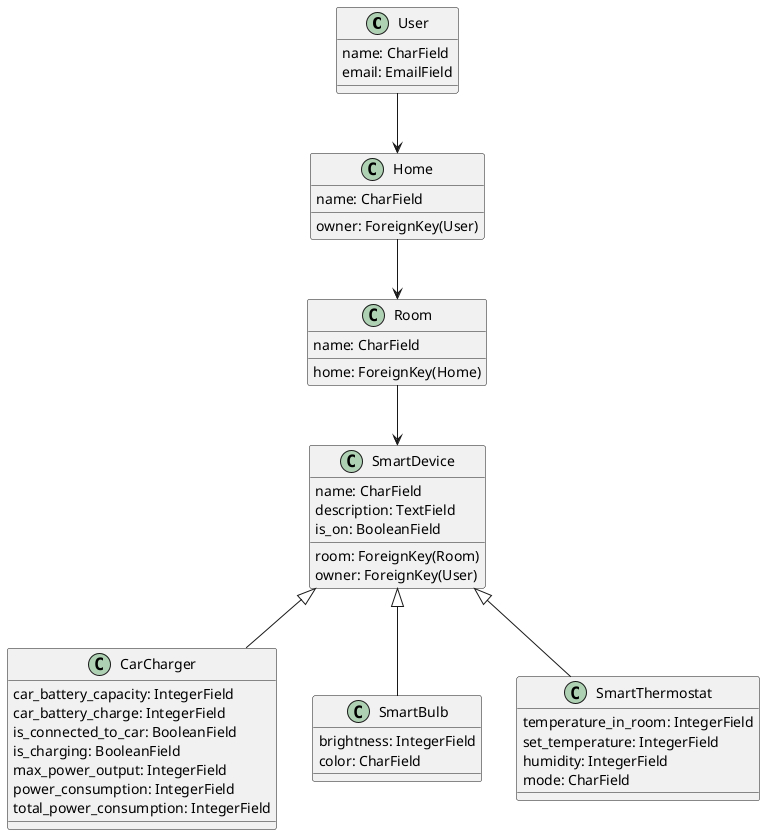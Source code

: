 @startuml
'https://plantuml.com/class-diagram

class User {
    name: CharField
    email: EmailField

}

class Home {
    name: CharField
    owner: ForeignKey(User)
}

class Room {
    name: CharField
    home: ForeignKey(Home)
}

class SmartDevice{
    name: CharField
    room: ForeignKey(Room)
    owner: ForeignKey(User)
    description: TextField
    is_on: BooleanField
}

class CarCharger{
    car_battery_capacity: IntegerField
    car_battery_charge: IntegerField
    is_connected_to_car: BooleanField
    is_charging: BooleanField
    max_power_output: IntegerField
    power_consumption: IntegerField
    total_power_consumption: IntegerField
}

class SmartBulb{
    brightness: IntegerField
    color: CharField
}

class SmartThermostat {
    temperature_in_room: IntegerField
    set_temperature: IntegerField
    humidity: IntegerField
    mode: CharField
}

SmartDevice <|-- CarCharger
SmartDevice <|-- SmartBulb
SmartDevice <|-- SmartThermostat

User --> Home
Home --> Room
Room --> SmartDevice


@enduml